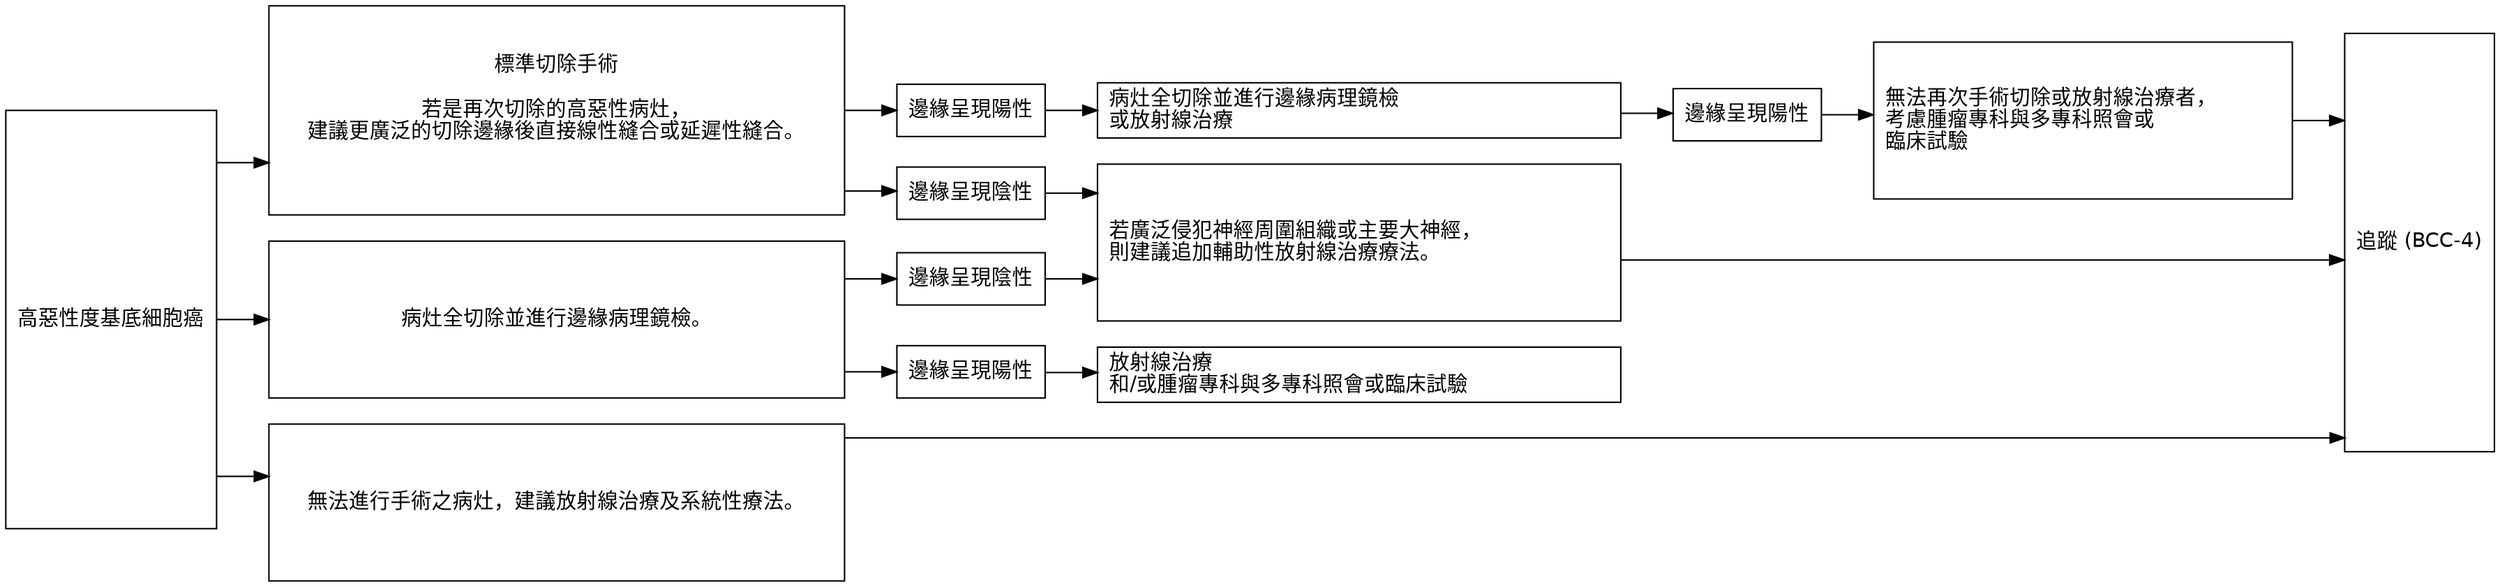 digraph {
  graph [rankdir = LR; splines=ortho; overlap=false]
  node [shape = box, fontname = Helvetica]

  high -> {tx1 tx2 tx3}
    tx1 -> tx2 -> tx3 [style=invis]
          tx1 -> {bo1 bo2}
                bo1 -> tx21
                bo2 -> tx11 -> bo21 -> tx12 -> fu
          tx2 -> {bo3 bo4}
                bo3 -> tx21 -> fu
                bo4 -> tx22
          tx3 -> fu

  high [label = 高惡性度基底細胞癌; height = 4]
  tx1 [label = "標準切除手術\n
若是再次切除的高惡性病灶，\n建議更廣泛的切除邊緣後直接線性縫合或延遲性縫合。\n
"; width = 5.5; height=2]
  tx11 [label = "病灶全切除並進行邊緣病理鏡檢\l或放射線治療\l"; width = 5]
  tx12 [label = "無法再次手術切除或放射線治療者，\l考慮腫瘤專科與多專科照會或\l臨床試驗\l"; width = 4; height=1.5]
  tx2 [label = 病灶全切除並進行邊緣病理鏡檢。; width = 5.5; height=1.5]
  tx21 [label = "若廣泛侵犯神經周圍組織或主要大神經，\l則建議追加輔助性放射線治療療法。\l"; width=5; height=1.5]
  tx22 [label = "放射線治療\l和/或腫瘤專科與多專科照會或臨床試驗\l"; width=5]
  tx3 [label = 無法進行手術之病灶，建議放射線治療及系統性療法。; width = 5.5; height=1.5]
  fu [label = "追蹤 (BCC-4)"; height = 4]

  {rank = same; tx1; tx2; tx3}
  {rank = same; bo1; bo2; bo3; bo4}

  bo1 [label = 邊緣呈現陰性]
  bo2 [label = 邊緣呈現陽性]
  bo21 [label = 邊緣呈現陽性]
  bo3 [label = 邊緣呈現陰性]
  bo4 [label = 邊緣呈現陽性]

}
